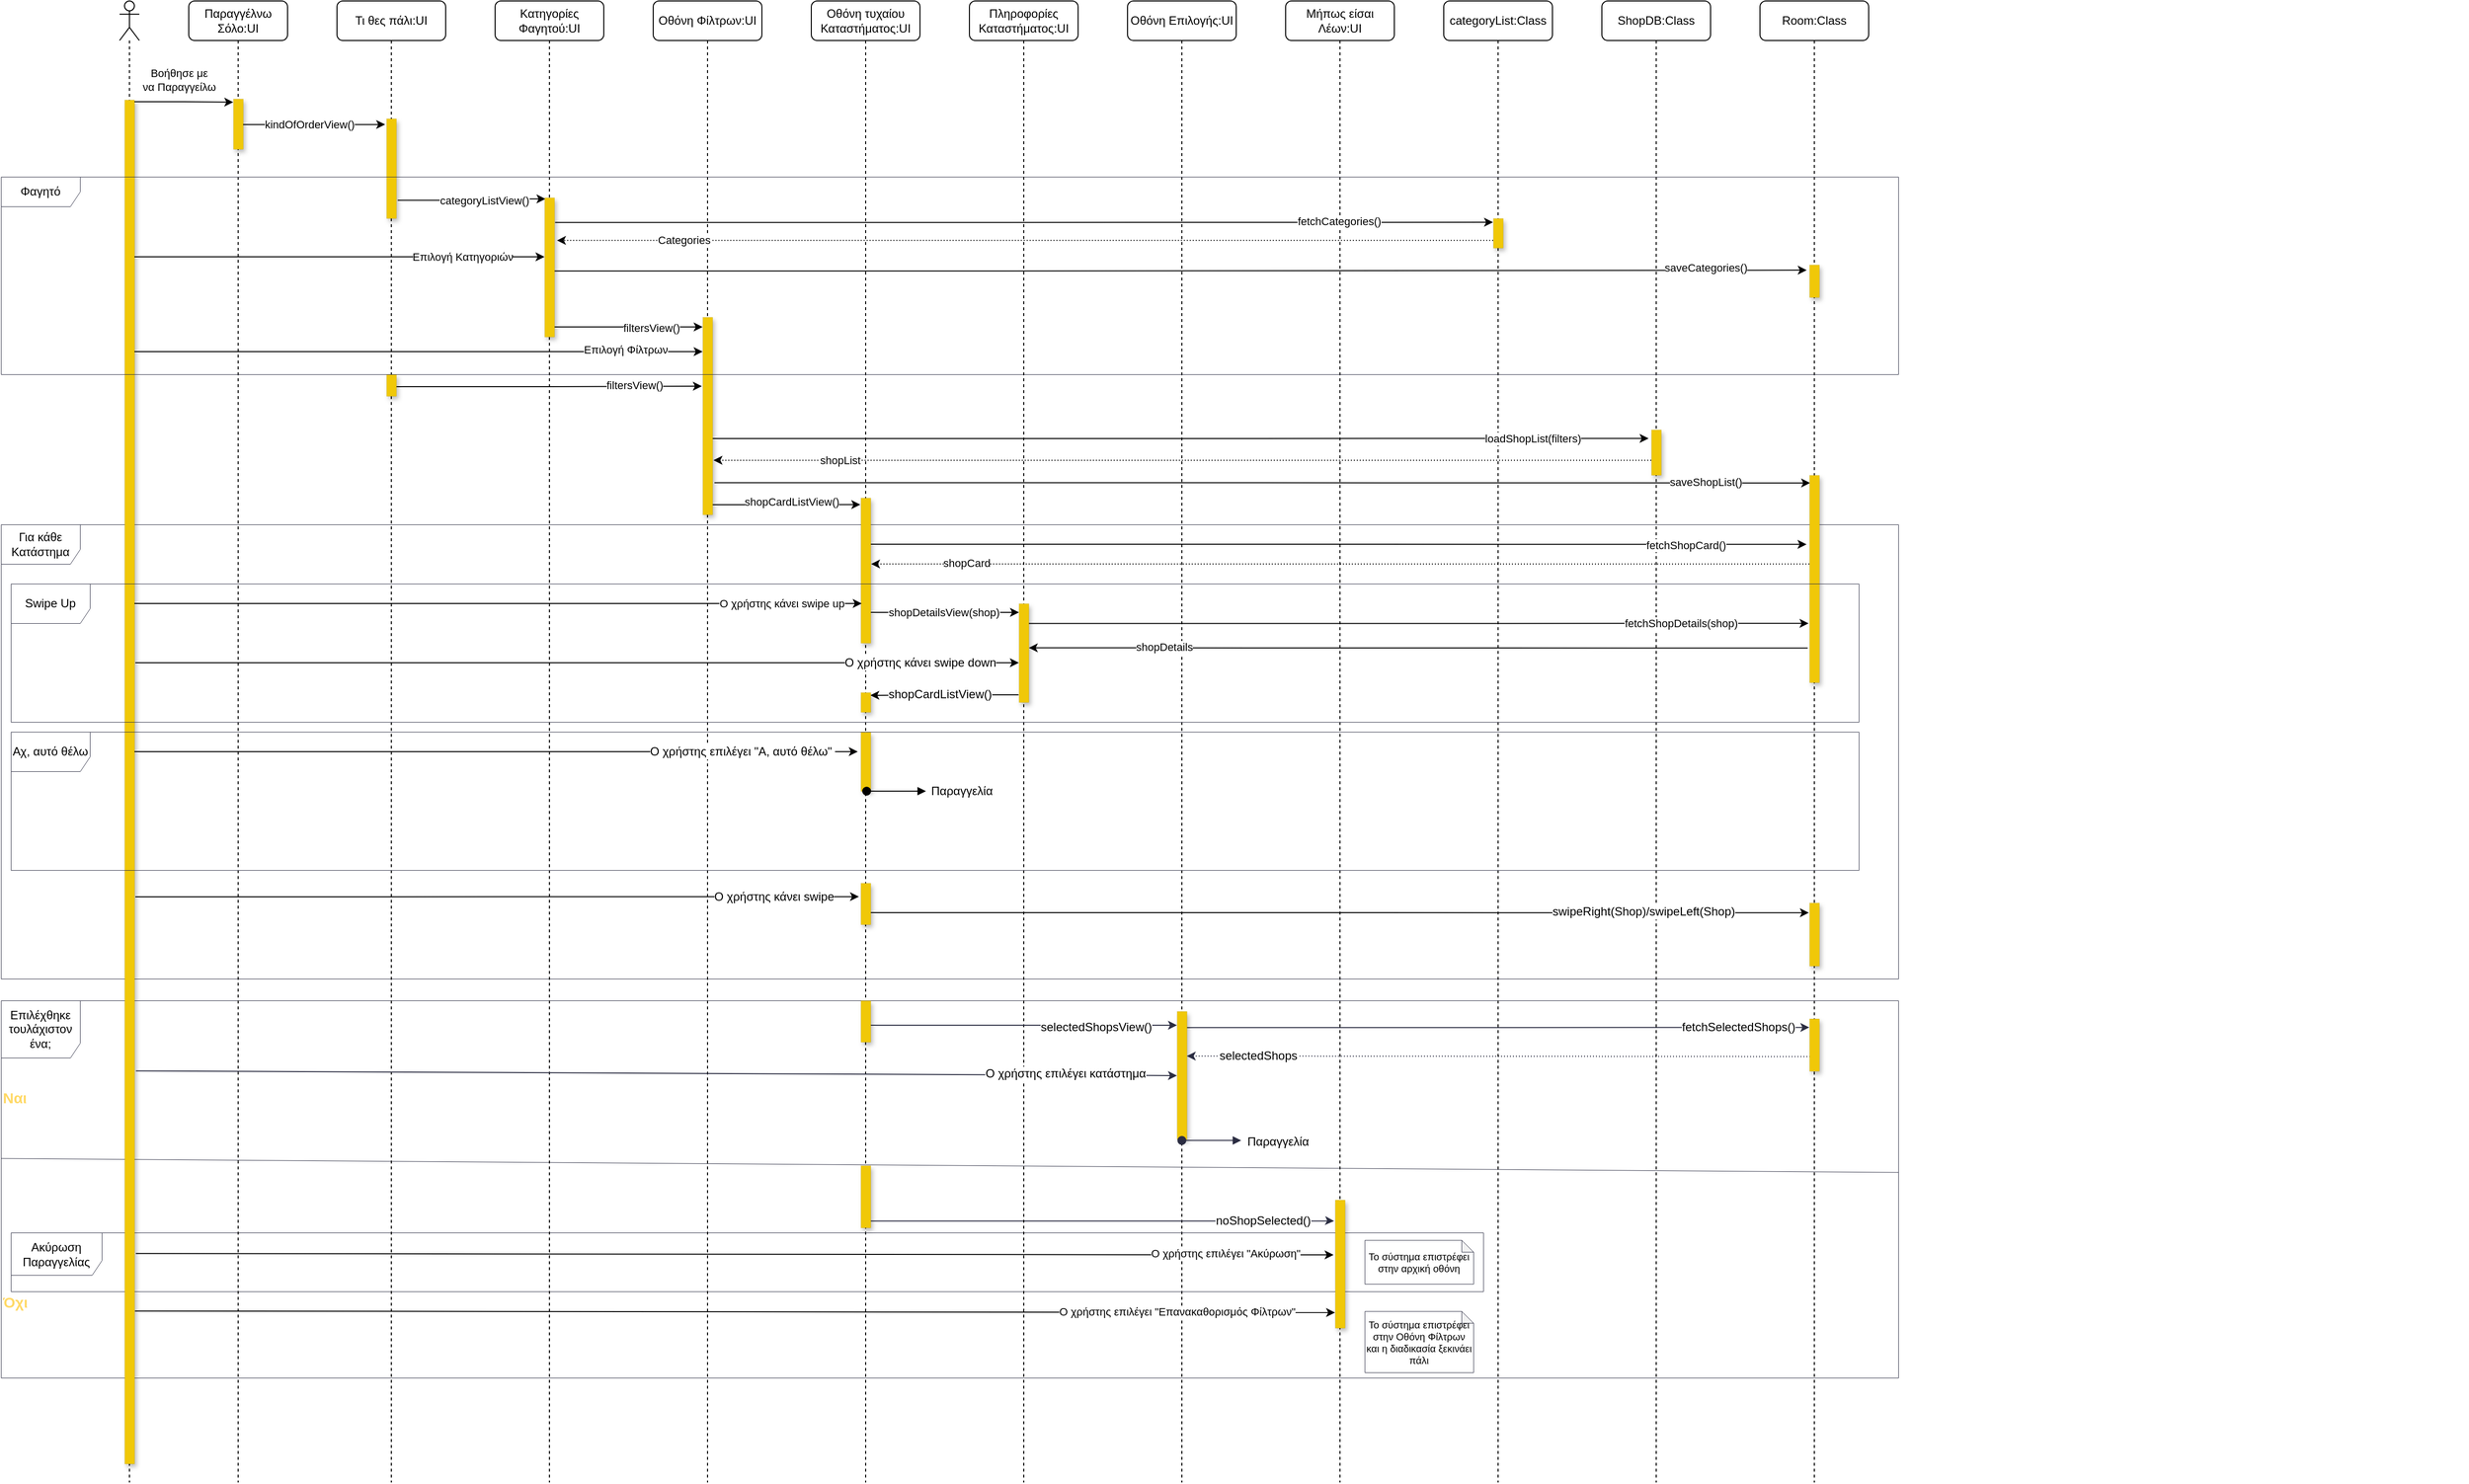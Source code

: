 <mxfile version="18.1.3" type="device"><diagram id="kgpKYQtTHZ0yAKxKKP6v" name="Page-1"><mxGraphModel dx="1171" dy="566" grid="1" gridSize="10" guides="1" tooltips="1" connect="1" arrows="1" fold="1" page="0" pageScale="1" pageWidth="850" pageHeight="1100" math="0" shadow="0"><root><mxCell id="0"/><mxCell id="1" parent="0"/><mxCell id="Ua4VirNBoADRk2DnbAxq-44" value="Μήπως είσαι Λέων:UI" style="shape=umlLifeline;perimeter=lifelinePerimeter;whiteSpace=wrap;html=1;container=0;collapsible=0;recursiveResize=0;outlineConnect=0;glass=0;rounded=1;" parent="1" vertex="1"><mxGeometry x="1180" y="80" width="110" height="1500" as="geometry"/></mxCell><mxCell id="OkDqNOLuwWb2Atm8ZIA1-3" value="Οθόνη τυχαίου Καταστήματος:UI" style="shape=umlLifeline;perimeter=lifelinePerimeter;whiteSpace=wrap;html=1;container=0;collapsible=0;recursiveResize=0;outlineConnect=0;glass=0;rounded=1;" parent="1" vertex="1"><mxGeometry x="700" y="80" width="110" height="1500" as="geometry"/></mxCell><mxCell id="Me9sqen5HOb_D6WBRzDH-9" value="Room:Class" style="shape=umlLifeline;perimeter=lifelinePerimeter;whiteSpace=wrap;html=1;container=0;collapsible=0;recursiveResize=0;outlineConnect=0;glass=0;rounded=1;" parent="1" vertex="1"><mxGeometry x="1660" y="80" width="110" height="1500" as="geometry"/></mxCell><mxCell id="Ua4VirNBoADRk2DnbAxq-3" value="Για κάθε Κατάστημα" style="shape=umlFrame;whiteSpace=wrap;html=1;width=80;height=40;strokeWidth=0.5;strokeColor=#2B2D42;" parent="1" vertex="1"><mxGeometry x="-120" y="610" width="1920" height="460" as="geometry"/></mxCell><mxCell id="Ua4VirNBoADRk2DnbAxq-43" value="Οθόνη Επιλογής:UI" style="shape=umlLifeline;perimeter=lifelinePerimeter;whiteSpace=wrap;html=1;container=0;collapsible=0;recursiveResize=0;outlineConnect=0;glass=0;rounded=1;" parent="1" vertex="1"><mxGeometry x="1020" y="80" width="110" height="1500" as="geometry"/></mxCell><mxCell id="Ua4VirNBoADRk2DnbAxq-39" value="" style="group" parent="1" vertex="1" connectable="0"><mxGeometry x="-120" y="1092" width="2496" height="382" as="geometry"/></mxCell><mxCell id="Ua4VirNBoADRk2DnbAxq-37" value="Επιλέχθηκε τουλάχιστον ένα;" style="shape=umlFrame;whiteSpace=wrap;html=1;width=80;height=58;strokeWidth=0.5;strokeColor=#2B2D42;" parent="Ua4VirNBoADRk2DnbAxq-39" vertex="1"><mxGeometry width="1920" height="382" as="geometry"/></mxCell><mxCell id="Ua4VirNBoADRk2DnbAxq-64" value="Ακύρωση Παραγγελίας" style="shape=umlFrame;whiteSpace=wrap;html=1;width=92;height=43;strokeWidth=0.5;strokeColor=#2B2D42;" parent="Ua4VirNBoADRk2DnbAxq-39" vertex="1"><mxGeometry x="10" y="235" width="1490" height="59.52" as="geometry"/></mxCell><mxCell id="Ua4VirNBoADRk2DnbAxq-38" value="" style="endArrow=none;html=1;rounded=0;fontSize=12;exitX=0;exitY=0.418;exitDx=0;exitDy=0;exitPerimeter=0;strokeWidth=0.5;strokeColor=#2B2D42;entryX=1;entryY=0.455;entryDx=0;entryDy=0;entryPerimeter=0;edgeStyle=orthogonalEdgeStyle;" parent="Ua4VirNBoADRk2DnbAxq-39" source="Ua4VirNBoADRk2DnbAxq-37" target="Ua4VirNBoADRk2DnbAxq-37" edge="1"><mxGeometry width="50" height="50" relative="1" as="geometry"><mxPoint x="923.544" y="-1.661" as="sourcePoint"/><mxPoint x="1920" y="189.339" as="targetPoint"/></mxGeometry></mxCell><mxCell id="Ua4VirNBoADRk2DnbAxq-40" value="Ναι" style="text;html=1;align=left;verticalAlign=middle;resizable=0;points=[];autosize=1;strokeColor=none;fillColor=none;fontSize=15;fontStyle=1;fontColor=#FFD966;" parent="Ua4VirNBoADRk2DnbAxq-39" vertex="1"><mxGeometry x="0.002" y="88.001" width="40" height="20" as="geometry"/></mxCell><mxCell id="Ua4VirNBoADRk2DnbAxq-41" value="Όχι" style="text;html=1;align=left;verticalAlign=middle;resizable=0;points=[];autosize=1;strokeColor=none;fillColor=none;fontSize=15;fontStyle=1;fontColor=#FFD966;" parent="Ua4VirNBoADRk2DnbAxq-39" vertex="1"><mxGeometry x="0.002" y="294.52" width="40" height="20" as="geometry"/></mxCell><mxCell id="Ua4VirNBoADRk2DnbAxq-51" style="edgeStyle=orthogonalEdgeStyle;rounded=0;orthogonalLoop=1;jettySize=auto;html=1;entryX=-0.008;entryY=0.168;entryDx=0;entryDy=0;entryPerimeter=0;fontSize=12;fontColor=#000000;strokeColor=#2B2D42;strokeWidth=1;" parent="Ua4VirNBoADRk2DnbAxq-39" source="Ua4VirNBoADRk2DnbAxq-46" target="Ua4VirNBoADRk2DnbAxq-50" edge="1"><mxGeometry relative="1" as="geometry"><Array as="points"><mxPoint x="1356" y="27.404"/><mxPoint x="1356" y="27.404"/></Array></mxGeometry></mxCell><mxCell id="Ua4VirNBoADRk2DnbAxq-52" value="fetchSelectedShops()" style="edgeLabel;html=1;align=center;verticalAlign=middle;resizable=0;points=[];fontSize=12;fontColor=#000000;" parent="Ua4VirNBoADRk2DnbAxq-51" vertex="1" connectable="0"><mxGeometry x="0.701" relative="1" as="geometry"><mxPoint x="22" as="offset"/></mxGeometry></mxCell><mxCell id="Ua4VirNBoADRk2DnbAxq-46" value="" style="html=1;points=[];perimeter=orthogonalPerimeter;fillColor=#F0C808;strokeColor=default;shadow=1;dashed=1;dashPattern=1 4;strokeWidth=0;" parent="Ua4VirNBoADRk2DnbAxq-39" vertex="1"><mxGeometry x="1190" y="10.799" width="10" height="129.764" as="geometry"/></mxCell><mxCell id="Ua4VirNBoADRk2DnbAxq-53" style="edgeStyle=orthogonalEdgeStyle;rounded=0;orthogonalLoop=1;jettySize=auto;html=1;fontSize=12;fontColor=#000000;strokeColor=#2B2D42;strokeWidth=1;dashed=1;dashPattern=1 2;exitX=0.1;exitY=0.724;exitDx=0;exitDy=0;exitPerimeter=0;" parent="Ua4VirNBoADRk2DnbAxq-39" source="Ua4VirNBoADRk2DnbAxq-50" edge="1"><mxGeometry relative="1" as="geometry"><mxPoint x="1200" y="56.225" as="targetPoint"/><Array as="points"><mxPoint x="1200" y="56.225"/></Array></mxGeometry></mxCell><mxCell id="Ua4VirNBoADRk2DnbAxq-54" value="selectedShops" style="edgeLabel;html=1;align=center;verticalAlign=middle;resizable=0;points=[];fontSize=12;fontColor=#000000;" parent="Ua4VirNBoADRk2DnbAxq-53" vertex="1" connectable="0"><mxGeometry x="0.826" relative="1" as="geometry"><mxPoint x="17" as="offset"/></mxGeometry></mxCell><mxCell id="Ua4VirNBoADRk2DnbAxq-50" value="" style="html=1;points=[];perimeter=orthogonalPerimeter;fillColor=#F0C808;strokeColor=default;shadow=1;dashed=1;dashPattern=1 4;strokeWidth=0;" parent="Ua4VirNBoADRk2DnbAxq-39" vertex="1"><mxGeometry x="1830" y="18.27" width="10" height="53.148" as="geometry"/></mxCell><mxCell id="Ua4VirNBoADRk2DnbAxq-57" value="Παραγγελία" style="html=1;verticalAlign=bottom;startArrow=oval;startFill=1;endArrow=block;startSize=8;rounded=0;fontSize=12;fontColor=#000000;strokeColor=#2B2D42;strokeWidth=1;" parent="Ua4VirNBoADRk2DnbAxq-39" edge="1"><mxGeometry x="1" y="-38" width="60" relative="1" as="geometry"><mxPoint x="1195" y="141.674" as="sourcePoint"/><mxPoint x="1255" y="141.674" as="targetPoint"/><mxPoint x="37" y="-28" as="offset"/></mxGeometry></mxCell><mxCell id="Ua4VirNBoADRk2DnbAxq-62" style="edgeStyle=orthogonalEdgeStyle;rounded=0;orthogonalLoop=1;jettySize=auto;html=1;fontSize=12;fontColor=#000000;strokeColor=#2B2D42;strokeWidth=1;" parent="Ua4VirNBoADRk2DnbAxq-39" source="Ua4VirNBoADRk2DnbAxq-60" edge="1"><mxGeometry relative="1" as="geometry"><mxPoint x="1349" y="223.247" as="targetPoint"/><Array as="points"><mxPoint x="1348" y="223.247"/></Array></mxGeometry></mxCell><mxCell id="Ua4VirNBoADRk2DnbAxq-63" value="noShopSelected()" style="edgeLabel;html=1;align=center;verticalAlign=middle;resizable=0;points=[];fontSize=12;fontColor=#000000;" parent="Ua4VirNBoADRk2DnbAxq-62" vertex="1" connectable="0"><mxGeometry x="0.692" relative="1" as="geometry"><mxPoint as="offset"/></mxGeometry></mxCell><mxCell id="Ua4VirNBoADRk2DnbAxq-60" value="" style="html=1;points=[];perimeter=orthogonalPerimeter;fillColor=#F0C808;strokeColor=default;shadow=1;dashed=1;dashPattern=1 4;strokeWidth=0;" parent="Ua4VirNBoADRk2DnbAxq-39" vertex="1"><mxGeometry x="870" y="167.02" width="10" height="62.98" as="geometry"/></mxCell><mxCell id="Ua4VirNBoADRk2DnbAxq-61" value="" style="html=1;points=[];perimeter=orthogonalPerimeter;fillColor=#F0C808;strokeColor=default;shadow=1;dashed=1;dashPattern=1 4;strokeWidth=0;" parent="Ua4VirNBoADRk2DnbAxq-39" vertex="1"><mxGeometry x="1350" y="201.749" width="10" height="129.764" as="geometry"/></mxCell><mxCell id="-zX8T2e-kUgX0ElYL0ca-3" value="&lt;font color=&quot;#000000&quot;&gt;Το σύστημα επιστρέφει στην αρχική οθόνη&lt;/font&gt;" style="shape=note;whiteSpace=wrap;html=1;backgroundOutline=1;darkOpacity=0.05;fontSize=10;fontColor=#F0C808;strokeColor=#2B2D42;strokeWidth=0.5;size=12;" vertex="1" parent="Ua4VirNBoADRk2DnbAxq-39"><mxGeometry x="1380" y="242.55" width="110" height="44.43" as="geometry"/></mxCell><mxCell id="-zX8T2e-kUgX0ElYL0ca-4" value="" style="endArrow=classic;html=1;rounded=0;exitX=1.06;exitY=0.888;exitDx=0;exitDy=0;exitPerimeter=0;entryX=-0.15;entryY=0.538;entryDx=0;entryDy=0;entryPerimeter=0;" edge="1" parent="Ua4VirNBoADRk2DnbAxq-39" source="amxis_Cv2NTNQZA-Zm_J-3"><mxGeometry width="50" height="50" relative="1" as="geometry"><mxPoint x="138" y="314.516" as="sourcePoint"/><mxPoint x="1350" y="315.942" as="targetPoint"/></mxGeometry></mxCell><mxCell id="-zX8T2e-kUgX0ElYL0ca-5" value="Ο χρήστης επιλέγει &quot;Επανακαθορισμός Φίλτρων&quot;" style="edgeLabel;html=1;align=center;verticalAlign=middle;resizable=0;points=[];" vertex="1" connectable="0" parent="-zX8T2e-kUgX0ElYL0ca-4"><mxGeometry x="0.81" y="2" relative="1" as="geometry"><mxPoint x="-45" y="1" as="offset"/></mxGeometry></mxCell><mxCell id="-zX8T2e-kUgX0ElYL0ca-6" value="&lt;font color=&quot;#000000&quot;&gt;Το σύστημα επιστρέφει στην Οθόνη Φίλτρων και η διαδικασία ξεκινάει πάλι&lt;/font&gt;" style="shape=note;whiteSpace=wrap;html=1;backgroundOutline=1;darkOpacity=0.05;fontSize=10;fontColor=#F0C808;strokeColor=#2B2D42;strokeWidth=0.5;size=12;" vertex="1" parent="Ua4VirNBoADRk2DnbAxq-39"><mxGeometry x="1380" y="314.52" width="110" height="62" as="geometry"/></mxCell><mxCell id="dVP5XHTWbVvh-FosjpwK-11" value="Τι θες πάλι:UI" style="shape=umlLifeline;perimeter=lifelinePerimeter;whiteSpace=wrap;html=1;container=0;collapsible=0;recursiveResize=0;outlineConnect=0;glass=0;rounded=1;" parent="1" vertex="1"><mxGeometry x="220" y="80" width="110" height="1500" as="geometry"/></mxCell><mxCell id="amxis_Cv2NTNQZA-Zm_J-2" value="" style="shape=umlLifeline;participant=umlActor;perimeter=lifelinePerimeter;whiteSpace=wrap;html=1;container=1;collapsible=0;recursiveResize=0;verticalAlign=top;spacingTop=36;outlineConnect=0;" parent="1" vertex="1"><mxGeometry y="80" width="20" height="1500" as="geometry"/></mxCell><mxCell id="amxis_Cv2NTNQZA-Zm_J-3" value="" style="points=[];perimeter=orthogonalPerimeter;rounded=0;shadow=1;strokeWidth=0;fillColor=#F0C808;strokeColor=default;dashed=1;dashPattern=1 4;" parent="amxis_Cv2NTNQZA-Zm_J-2" vertex="1"><mxGeometry x="5" y="100" width="10" height="1381" as="geometry"/></mxCell><mxCell id="amxis_Cv2NTNQZA-Zm_J-4" value="Παραγγέλνω Σόλο:UI" style="shape=umlLifeline;perimeter=lifelinePerimeter;whiteSpace=wrap;html=1;container=1;collapsible=0;recursiveResize=0;outlineConnect=0;glass=0;rounded=1;" parent="1" vertex="1"><mxGeometry x="70" y="80" width="100" height="1500" as="geometry"/></mxCell><mxCell id="amxis_Cv2NTNQZA-Zm_J-5" value="" style="html=1;points=[];perimeter=orthogonalPerimeter;fillColor=#F0C808;strokeColor=default;shadow=1;dashed=1;dashPattern=1 4;strokeWidth=0;" parent="amxis_Cv2NTNQZA-Zm_J-4" vertex="1"><mxGeometry x="45" y="99" width="10" height="51" as="geometry"/></mxCell><mxCell id="Ua4VirNBoADRk2DnbAxq-29" style="edgeStyle=orthogonalEdgeStyle;rounded=0;orthogonalLoop=1;jettySize=auto;html=1;fontSize=12;entryX=-0.18;entryY=0.329;entryDx=0;entryDy=0;entryPerimeter=0;" parent="amxis_Cv2NTNQZA-Zm_J-4" target="Ua4VirNBoADRk2DnbAxq-28" edge="1"><mxGeometry relative="1" as="geometry"><mxPoint x="-54" y="907" as="sourcePoint"/><mxPoint x="682" y="907" as="targetPoint"/><Array as="points"><mxPoint x="-50" y="907"/></Array></mxGeometry></mxCell><mxCell id="Ua4VirNBoADRk2DnbAxq-30" value="Ο χρήστης κάνει swipe" style="edgeLabel;html=1;align=center;verticalAlign=middle;resizable=0;points=[];fontSize=12;" parent="Ua4VirNBoADRk2DnbAxq-29" vertex="1" connectable="0"><mxGeometry x="0.766" y="2" relative="1" as="geometry"><mxPoint x="-1" y="2" as="offset"/></mxGeometry></mxCell><mxCell id="amxis_Cv2NTNQZA-Zm_J-13" value="Κατηγορίες Φαγητού:UI" style="shape=umlLifeline;perimeter=lifelinePerimeter;whiteSpace=wrap;html=1;container=0;collapsible=0;recursiveResize=0;outlineConnect=0;glass=0;rounded=1;" parent="1" vertex="1"><mxGeometry x="380" y="80" width="110" height="1500" as="geometry"/></mxCell><mxCell id="amxis_Cv2NTNQZA-Zm_J-14" style="edgeStyle=elbowEdgeStyle;rounded=0;orthogonalLoop=1;jettySize=auto;html=1;entryX=0.004;entryY=0.068;entryDx=0;entryDy=0;entryPerimeter=0;" parent="1" target="amxis_Cv2NTNQZA-Zm_J-5" edge="1"><mxGeometry relative="1" as="geometry"><mxPoint x="15" y="182" as="sourcePoint"/><mxPoint x="110" y="180" as="targetPoint"/></mxGeometry></mxCell><mxCell id="dVP5XHTWbVvh-FosjpwK-1" value="Βοήθησε με &lt;br&gt;να Παραγγείλω" style="edgeLabel;html=1;align=center;verticalAlign=middle;resizable=0;points=[];" parent="amxis_Cv2NTNQZA-Zm_J-14" vertex="1" connectable="0"><mxGeometry x="-0.143" y="2" relative="1" as="geometry"><mxPoint x="2" y="-20" as="offset"/></mxGeometry></mxCell><mxCell id="dVP5XHTWbVvh-FosjpwK-12" value="ShopDB:Class" style="shape=umlLifeline;perimeter=lifelinePerimeter;whiteSpace=wrap;html=1;container=0;collapsible=0;recursiveResize=0;outlineConnect=0;glass=0;rounded=1;" parent="1" vertex="1"><mxGeometry x="1500" y="80" width="110" height="1500" as="geometry"/></mxCell><mxCell id="qp3Bz1fAtymmdqkeNEqA-2" style="edgeStyle=orthogonalEdgeStyle;rounded=0;orthogonalLoop=1;jettySize=auto;html=1;entryX=0.1;entryY=0.01;entryDx=0;entryDy=0;entryPerimeter=0;exitX=1.146;exitY=0.819;exitDx=0;exitDy=0;exitPerimeter=0;" parent="1" source="-aUyFrhkzQqvcFcBfX2K-1" target="qp3Bz1fAtymmdqkeNEqA-1" edge="1"><mxGeometry relative="1" as="geometry"><Array as="points"/></mxGeometry></mxCell><mxCell id="qp3Bz1fAtymmdqkeNEqA-4" value="categoryListView()" style="edgeLabel;html=1;align=center;verticalAlign=middle;resizable=0;points=[];" parent="qp3Bz1fAtymmdqkeNEqA-2" vertex="1" connectable="0"><mxGeometry x="-0.147" y="2" relative="1" as="geometry"><mxPoint x="23" y="2" as="offset"/></mxGeometry></mxCell><mxCell id="-aUyFrhkzQqvcFcBfX2K-1" value="" style="html=1;points=[];perimeter=orthogonalPerimeter;fillColor=#F0C808;strokeColor=default;shadow=1;dashed=1;dashPattern=1 4;strokeWidth=0;" parent="1" vertex="1"><mxGeometry x="270" y="199" width="10" height="101" as="geometry"/></mxCell><mxCell id="-aUyFrhkzQqvcFcBfX2K-2" style="edgeStyle=orthogonalEdgeStyle;rounded=0;orthogonalLoop=1;jettySize=auto;html=1;entryX=-0.127;entryY=0.06;entryDx=0;entryDy=0;entryPerimeter=0;" parent="1" source="amxis_Cv2NTNQZA-Zm_J-5" target="-aUyFrhkzQqvcFcBfX2K-1" edge="1"><mxGeometry relative="1" as="geometry"><Array as="points"><mxPoint x="198" y="205"/></Array></mxGeometry></mxCell><mxCell id="-aUyFrhkzQqvcFcBfX2K-3" value="kindOfOrderView()" style="edgeLabel;html=1;align=center;verticalAlign=middle;resizable=0;points=[];" parent="-aUyFrhkzQqvcFcBfX2K-2" vertex="1" connectable="0"><mxGeometry x="-0.129" relative="1" as="geometry"><mxPoint x="4" as="offset"/></mxGeometry></mxCell><mxCell id="OkDqNOLuwWb2Atm8ZIA1-2" value="Οθόνη Φίλτρων:UI" style="shape=umlLifeline;perimeter=lifelinePerimeter;whiteSpace=wrap;html=1;container=0;collapsible=0;recursiveResize=0;outlineConnect=0;glass=0;rounded=1;" parent="1" vertex="1"><mxGeometry x="540" y="80" width="110" height="1500" as="geometry"/></mxCell><mxCell id="qp3Bz1fAtymmdqkeNEqA-7" style="edgeStyle=orthogonalEdgeStyle;rounded=0;orthogonalLoop=1;jettySize=auto;html=1;exitX=1.078;exitY=0.179;exitDx=0;exitDy=0;exitPerimeter=0;entryX=-0.017;entryY=0.135;entryDx=0;entryDy=0;entryPerimeter=0;" parent="1" source="qp3Bz1fAtymmdqkeNEqA-1" target="qp3Bz1fAtymmdqkeNEqA-6" edge="1"><mxGeometry relative="1" as="geometry"><mxPoint x="909" y="305" as="targetPoint"/><Array as="points"><mxPoint x="900" y="304"/></Array></mxGeometry></mxCell><mxCell id="qp3Bz1fAtymmdqkeNEqA-8" value="fetchCategories()" style="edgeLabel;html=1;align=center;verticalAlign=middle;resizable=0;points=[];" parent="qp3Bz1fAtymmdqkeNEqA-7" vertex="1" connectable="0"><mxGeometry x="0.67" y="1" relative="1" as="geometry"><mxPoint as="offset"/></mxGeometry></mxCell><mxCell id="qp3Bz1fAtymmdqkeNEqA-16" style="edgeStyle=orthogonalEdgeStyle;rounded=0;orthogonalLoop=1;jettySize=auto;html=1;entryX=-0.272;entryY=0.168;entryDx=0;entryDy=0;entryPerimeter=0;" parent="1" target="qp3Bz1fAtymmdqkeNEqA-15" edge="1"><mxGeometry relative="1" as="geometry"><mxPoint x="440" y="353.385" as="sourcePoint"/><mxPoint x="1230.23" y="353.43" as="targetPoint"/><Array as="points"><mxPoint x="835" y="353"/></Array></mxGeometry></mxCell><mxCell id="qp3Bz1fAtymmdqkeNEqA-17" value="saveCategories()" style="edgeLabel;html=1;align=center;verticalAlign=middle;resizable=0;points=[];" parent="qp3Bz1fAtymmdqkeNEqA-16" vertex="1" connectable="0"><mxGeometry x="0.728" y="1" relative="1" as="geometry"><mxPoint x="70" y="-2" as="offset"/></mxGeometry></mxCell><mxCell id="qp3Bz1fAtymmdqkeNEqA-20" style="edgeStyle=orthogonalEdgeStyle;rounded=0;orthogonalLoop=1;jettySize=auto;html=1;" parent="1" source="qp3Bz1fAtymmdqkeNEqA-1" edge="1"><mxGeometry relative="1" as="geometry"><mxPoint x="590" y="410" as="targetPoint"/><Array as="points"><mxPoint x="590" y="410"/></Array></mxGeometry></mxCell><mxCell id="qp3Bz1fAtymmdqkeNEqA-21" value="filtersView()" style="edgeLabel;html=1;align=center;verticalAlign=middle;resizable=0;points=[];" parent="qp3Bz1fAtymmdqkeNEqA-20" vertex="1" connectable="0"><mxGeometry x="0.299" y="-1" relative="1" as="geometry"><mxPoint as="offset"/></mxGeometry></mxCell><mxCell id="qp3Bz1fAtymmdqkeNEqA-1" value="" style="html=1;points=[];perimeter=orthogonalPerimeter;fillColor=#F0C808;strokeColor=default;shadow=1;dashed=1;dashPattern=1 4;strokeWidth=0;" parent="1" vertex="1"><mxGeometry x="430" y="279" width="10" height="141" as="geometry"/></mxCell><mxCell id="qp3Bz1fAtymmdqkeNEqA-5" value="categoryList:Class" style="shape=umlLifeline;perimeter=lifelinePerimeter;whiteSpace=wrap;html=1;container=0;collapsible=0;recursiveResize=0;outlineConnect=0;glass=0;rounded=1;" parent="1" vertex="1"><mxGeometry x="1340" y="80" width="110" height="1500" as="geometry"/></mxCell><mxCell id="qp3Bz1fAtymmdqkeNEqA-9" style="edgeStyle=orthogonalEdgeStyle;rounded=0;orthogonalLoop=1;jettySize=auto;html=1;entryX=1.263;entryY=0.308;entryDx=0;entryDy=0;entryPerimeter=0;dashed=1;dashPattern=1 2;" parent="1" source="qp3Bz1fAtymmdqkeNEqA-6" target="qp3Bz1fAtymmdqkeNEqA-1" edge="1"><mxGeometry relative="1" as="geometry"><Array as="points"><mxPoint x="800" y="322"/></Array></mxGeometry></mxCell><mxCell id="qp3Bz1fAtymmdqkeNEqA-10" value="Categories" style="edgeLabel;html=1;align=center;verticalAlign=middle;resizable=0;points=[];" parent="qp3Bz1fAtymmdqkeNEqA-9" vertex="1" connectable="0"><mxGeometry x="0.652" y="-1" relative="1" as="geometry"><mxPoint x="-37" as="offset"/></mxGeometry></mxCell><mxCell id="qp3Bz1fAtymmdqkeNEqA-6" value="" style="html=1;points=[];perimeter=orthogonalPerimeter;fillColor=#F0C808;strokeColor=default;shadow=1;dashed=1;dashPattern=1 4;strokeWidth=0;" parent="1" vertex="1"><mxGeometry x="1390" y="300" width="10" height="30" as="geometry"/></mxCell><mxCell id="qp3Bz1fAtymmdqkeNEqA-11" style="edgeStyle=orthogonalEdgeStyle;rounded=0;orthogonalLoop=1;jettySize=auto;html=1;" parent="1" source="amxis_Cv2NTNQZA-Zm_J-3" edge="1"><mxGeometry relative="1" as="geometry"><mxPoint x="430" y="339" as="targetPoint"/><Array as="points"><mxPoint x="120" y="339"/><mxPoint x="120" y="339"/></Array></mxGeometry></mxCell><mxCell id="qp3Bz1fAtymmdqkeNEqA-12" value="Επιλογή Κατηγοριών" style="edgeLabel;html=1;align=center;verticalAlign=middle;resizable=0;points=[];" parent="qp3Bz1fAtymmdqkeNEqA-11" vertex="1" connectable="0"><mxGeometry x="0.601" relative="1" as="geometry"><mxPoint as="offset"/></mxGeometry></mxCell><mxCell id="qp3Bz1fAtymmdqkeNEqA-15" value="" style="html=1;points=[];perimeter=orthogonalPerimeter;fillColor=#F0C808;strokeColor=default;shadow=1;dashed=1;dashPattern=1 4;strokeWidth=0;" parent="1" vertex="1"><mxGeometry x="1710" y="347" width="10" height="33" as="geometry"/></mxCell><mxCell id="qp3Bz1fAtymmdqkeNEqA-22" style="edgeStyle=orthogonalEdgeStyle;rounded=0;orthogonalLoop=1;jettySize=auto;html=1;entryX=-0.08;entryY=0.35;entryDx=0;entryDy=0;entryPerimeter=0;" parent="1" target="qp3Bz1fAtymmdqkeNEqA-19" edge="1"><mxGeometry relative="1" as="geometry"><mxPoint x="280" y="470.491" as="sourcePoint"/><mxPoint x="587.73" y="470.147" as="targetPoint"/><Array as="points"><mxPoint x="434" y="471"/></Array></mxGeometry></mxCell><mxCell id="qp3Bz1fAtymmdqkeNEqA-23" value="filtersView()" style="edgeLabel;html=1;align=center;verticalAlign=middle;resizable=0;points=[];" parent="qp3Bz1fAtymmdqkeNEqA-22" vertex="1" connectable="0"><mxGeometry x="0.559" y="1" relative="1" as="geometry"><mxPoint as="offset"/></mxGeometry></mxCell><mxCell id="qp3Bz1fAtymmdqkeNEqA-18" value="" style="html=1;points=[];perimeter=orthogonalPerimeter;fillColor=#F0C808;strokeColor=default;shadow=1;dashed=1;dashPattern=1 4;strokeWidth=0;" parent="1" vertex="1"><mxGeometry x="270" y="458" width="10" height="22" as="geometry"/></mxCell><mxCell id="qp3Bz1fAtymmdqkeNEqA-31" style="edgeStyle=orthogonalEdgeStyle;rounded=0;orthogonalLoop=1;jettySize=auto;html=1;entryX=-0.272;entryY=0.193;entryDx=0;entryDy=0;entryPerimeter=0;" parent="1" source="qp3Bz1fAtymmdqkeNEqA-19" target="qp3Bz1fAtymmdqkeNEqA-30" edge="1"><mxGeometry relative="1" as="geometry"><mxPoint x="1070" y="523" as="targetPoint"/><Array as="points"><mxPoint x="770" y="523"/><mxPoint x="770" y="523"/></Array></mxGeometry></mxCell><mxCell id="qp3Bz1fAtymmdqkeNEqA-32" value="loadShopList(filters)" style="edgeLabel;html=1;align=center;verticalAlign=middle;resizable=0;points=[];" parent="qp3Bz1fAtymmdqkeNEqA-31" vertex="1" connectable="0"><mxGeometry x="0.686" y="-1" relative="1" as="geometry"><mxPoint x="31" y="-1" as="offset"/></mxGeometry></mxCell><mxCell id="qp3Bz1fAtymmdqkeNEqA-35" style="edgeStyle=orthogonalEdgeStyle;rounded=0;orthogonalLoop=1;jettySize=auto;html=1;entryX=0.075;entryY=0.038;entryDx=0;entryDy=0;entryPerimeter=0;exitX=1.2;exitY=0.839;exitDx=0;exitDy=0;exitPerimeter=0;" parent="1" source="qp3Bz1fAtymmdqkeNEqA-19" target="qp3Bz1fAtymmdqkeNEqA-27" edge="1"><mxGeometry relative="1" as="geometry"><Array as="points"/><mxPoint x="1229" y="568" as="targetPoint"/></mxGeometry></mxCell><mxCell id="qp3Bz1fAtymmdqkeNEqA-36" value="saveShopList()" style="edgeLabel;html=1;align=center;verticalAlign=middle;resizable=0;points=[];" parent="qp3Bz1fAtymmdqkeNEqA-35" vertex="1" connectable="0"><mxGeometry x="0.689" y="-1" relative="1" as="geometry"><mxPoint x="66" y="-2" as="offset"/></mxGeometry></mxCell><mxCell id="qp3Bz1fAtymmdqkeNEqA-38" style="edgeStyle=orthogonalEdgeStyle;rounded=0;orthogonalLoop=1;jettySize=auto;html=1;entryX=-0.043;entryY=0.047;entryDx=0;entryDy=0;entryPerimeter=0;" parent="1" source="qp3Bz1fAtymmdqkeNEqA-19" target="qp3Bz1fAtymmdqkeNEqA-37" edge="1"><mxGeometry relative="1" as="geometry"><Array as="points"><mxPoint x="630" y="590"/><mxPoint x="630" y="590"/></Array></mxGeometry></mxCell><mxCell id="qp3Bz1fAtymmdqkeNEqA-39" value="shopCardListView()" style="edgeLabel;html=1;align=center;verticalAlign=middle;resizable=0;points=[];" parent="qp3Bz1fAtymmdqkeNEqA-38" vertex="1" connectable="0"><mxGeometry x="0.226" y="3" relative="1" as="geometry"><mxPoint x="-12" as="offset"/></mxGeometry></mxCell><mxCell id="qp3Bz1fAtymmdqkeNEqA-19" value="" style="html=1;points=[];perimeter=orthogonalPerimeter;fillColor=#F0C808;strokeColor=default;shadow=1;dashed=1;dashPattern=1 4;strokeWidth=0;" parent="1" vertex="1"><mxGeometry x="590" y="400" width="10" height="200" as="geometry"/></mxCell><mxCell id="qp3Bz1fAtymmdqkeNEqA-24" style="edgeStyle=orthogonalEdgeStyle;rounded=0;orthogonalLoop=1;jettySize=auto;html=1;" parent="1" source="amxis_Cv2NTNQZA-Zm_J-3" edge="1"><mxGeometry relative="1" as="geometry"><mxPoint x="590" y="435" as="targetPoint"/><Array as="points"><mxPoint x="589" y="435"/></Array></mxGeometry></mxCell><mxCell id="qp3Bz1fAtymmdqkeNEqA-25" value="Επιλογή Φίλτρων" style="edgeLabel;html=1;align=center;verticalAlign=middle;resizable=0;points=[];" parent="qp3Bz1fAtymmdqkeNEqA-24" vertex="1" connectable="0"><mxGeometry x="0.644" y="2" relative="1" as="geometry"><mxPoint x="24" as="offset"/></mxGeometry></mxCell><mxCell id="qp3Bz1fAtymmdqkeNEqA-42" style="edgeStyle=orthogonalEdgeStyle;rounded=0;orthogonalLoop=1;jettySize=auto;html=1;dashed=1;dashPattern=1 2;entryX=1.051;entryY=0.456;entryDx=0;entryDy=0;entryPerimeter=0;" parent="1" source="qp3Bz1fAtymmdqkeNEqA-27" target="qp3Bz1fAtymmdqkeNEqA-37" edge="1"><mxGeometry relative="1" as="geometry"><Array as="points"><mxPoint x="1280" y="650"/><mxPoint x="1280" y="650"/></Array><mxPoint x="760" y="630" as="targetPoint"/></mxGeometry></mxCell><mxCell id="qp3Bz1fAtymmdqkeNEqA-43" value="shopCard" style="edgeLabel;html=1;align=center;verticalAlign=middle;resizable=0;points=[];" parent="qp3Bz1fAtymmdqkeNEqA-42" vertex="1" connectable="0"><mxGeometry x="0.797" y="-1" relative="1" as="geometry"><mxPoint as="offset"/></mxGeometry></mxCell><mxCell id="Ua4VirNBoADRk2DnbAxq-16" style="edgeStyle=orthogonalEdgeStyle;rounded=0;orthogonalLoop=1;jettySize=auto;html=1;entryX=1.014;entryY=0.449;entryDx=0;entryDy=0;entryPerimeter=0;exitX=-0.17;exitY=0.834;exitDx=0;exitDy=0;exitPerimeter=0;" parent="1" source="qp3Bz1fAtymmdqkeNEqA-27" target="Ua4VirNBoADRk2DnbAxq-10" edge="1"><mxGeometry relative="1" as="geometry"><Array as="points"><mxPoint x="920" y="735"/></Array></mxGeometry></mxCell><mxCell id="Ua4VirNBoADRk2DnbAxq-17" value="shopDetails" style="edgeLabel;html=1;align=center;verticalAlign=middle;resizable=0;points=[];" parent="Ua4VirNBoADRk2DnbAxq-16" vertex="1" connectable="0"><mxGeometry x="0.65" y="1" relative="1" as="geometry"><mxPoint x="-1" y="-2" as="offset"/></mxGeometry></mxCell><mxCell id="qp3Bz1fAtymmdqkeNEqA-27" value="" style="html=1;points=[];perimeter=orthogonalPerimeter;fillColor=#F0C808;strokeColor=default;shadow=1;dashed=1;dashPattern=1 4;strokeWidth=0;" parent="1" vertex="1"><mxGeometry x="1710" y="560" width="10" height="210" as="geometry"/></mxCell><mxCell id="qp3Bz1fAtymmdqkeNEqA-33" style="edgeStyle=orthogonalEdgeStyle;rounded=0;orthogonalLoop=1;jettySize=auto;html=1;dashed=1;dashPattern=1 2;" parent="1" source="qp3Bz1fAtymmdqkeNEqA-30" edge="1"><mxGeometry relative="1" as="geometry"><mxPoint x="601" y="545" as="targetPoint"/><Array as="points"><mxPoint x="601" y="545"/></Array></mxGeometry></mxCell><mxCell id="qp3Bz1fAtymmdqkeNEqA-34" value="shopList" style="edgeLabel;html=1;align=center;verticalAlign=middle;resizable=0;points=[];" parent="qp3Bz1fAtymmdqkeNEqA-33" vertex="1" connectable="0"><mxGeometry x="0.731" relative="1" as="geometry"><mxPoint as="offset"/></mxGeometry></mxCell><mxCell id="qp3Bz1fAtymmdqkeNEqA-30" value="" style="html=1;points=[];perimeter=orthogonalPerimeter;fillColor=#F0C808;strokeColor=default;shadow=1;dashed=1;dashPattern=1 4;strokeWidth=0;" parent="1" vertex="1"><mxGeometry x="1550" y="514" width="10" height="46" as="geometry"/></mxCell><mxCell id="qp3Bz1fAtymmdqkeNEqA-40" style="edgeStyle=orthogonalEdgeStyle;rounded=0;orthogonalLoop=1;jettySize=auto;html=1;entryX=-0.291;entryY=0.334;entryDx=0;entryDy=0;entryPerimeter=0;" parent="1" source="qp3Bz1fAtymmdqkeNEqA-37" target="qp3Bz1fAtymmdqkeNEqA-27" edge="1"><mxGeometry relative="1" as="geometry"><mxPoint x="1390" y="630" as="targetPoint"/><Array as="points"><mxPoint x="1000" y="630"/><mxPoint x="1000" y="630"/></Array></mxGeometry></mxCell><mxCell id="qp3Bz1fAtymmdqkeNEqA-41" value="fetchShopCard()" style="edgeLabel;html=1;align=center;verticalAlign=middle;resizable=0;points=[];" parent="qp3Bz1fAtymmdqkeNEqA-40" vertex="1" connectable="0"><mxGeometry x="0.605" y="2" relative="1" as="geometry"><mxPoint x="65" y="3" as="offset"/></mxGeometry></mxCell><mxCell id="Ua4VirNBoADRk2DnbAxq-11" style="edgeStyle=orthogonalEdgeStyle;rounded=0;orthogonalLoop=1;jettySize=auto;html=1;entryX=0.014;entryY=0.09;entryDx=0;entryDy=0;entryPerimeter=0;exitX=0.923;exitY=0.789;exitDx=0;exitDy=0;exitPerimeter=0;" parent="1" source="qp3Bz1fAtymmdqkeNEqA-37" target="Ua4VirNBoADRk2DnbAxq-10" edge="1"><mxGeometry relative="1" as="geometry"><Array as="points"/></mxGeometry></mxCell><mxCell id="Ua4VirNBoADRk2DnbAxq-12" value="shopDetailsView(shop)" style="edgeLabel;html=1;align=center;verticalAlign=middle;resizable=0;points=[];" parent="Ua4VirNBoADRk2DnbAxq-11" vertex="1" connectable="0"><mxGeometry x="0.173" relative="1" as="geometry"><mxPoint x="-14" as="offset"/></mxGeometry></mxCell><mxCell id="qp3Bz1fAtymmdqkeNEqA-37" value="" style="html=1;points=[];perimeter=orthogonalPerimeter;fillColor=#F0C808;strokeColor=default;shadow=1;dashed=1;dashPattern=1 4;strokeWidth=0;" parent="1" vertex="1"><mxGeometry x="750" y="583" width="10" height="147" as="geometry"/></mxCell><mxCell id="Ua4VirNBoADRk2DnbAxq-6" style="edgeStyle=orthogonalEdgeStyle;rounded=0;orthogonalLoop=1;jettySize=auto;html=1;" parent="1" source="amxis_Cv2NTNQZA-Zm_J-3" edge="1"><mxGeometry relative="1" as="geometry"><mxPoint x="751" y="690" as="targetPoint"/><Array as="points"><mxPoint x="751" y="690"/></Array></mxGeometry></mxCell><mxCell id="Ua4VirNBoADRk2DnbAxq-7" value="Ο χρήστης κάνει swipe up" style="edgeLabel;html=1;align=center;verticalAlign=middle;resizable=0;points=[];" parent="Ua4VirNBoADRk2DnbAxq-6" vertex="1" connectable="0"><mxGeometry x="0.736" relative="1" as="geometry"><mxPoint x="16" as="offset"/></mxGeometry></mxCell><mxCell id="OkDqNOLuwWb2Atm8ZIA1-1" value="Φαγητό" style="shape=umlFrame;whiteSpace=wrap;html=1;width=80;height=30;strokeWidth=0.5;strokeColor=#2B2D42;" parent="1" vertex="1"><mxGeometry x="-120" y="258" width="1920" height="200" as="geometry"/></mxCell><mxCell id="Ua4VirNBoADRk2DnbAxq-9" value="Πληροφορίες Καταστήματος:UI" style="shape=umlLifeline;perimeter=lifelinePerimeter;whiteSpace=wrap;html=1;container=0;collapsible=0;recursiveResize=0;outlineConnect=0;glass=0;rounded=1;" parent="1" vertex="1"><mxGeometry x="860" y="80" width="110" height="1500" as="geometry"/></mxCell><mxCell id="Ua4VirNBoADRk2DnbAxq-14" style="edgeStyle=orthogonalEdgeStyle;rounded=0;orthogonalLoop=1;jettySize=auto;html=1;entryX=-0.088;entryY=0.715;entryDx=0;entryDy=0;entryPerimeter=0;" parent="1" source="Ua4VirNBoADRk2DnbAxq-10" target="qp3Bz1fAtymmdqkeNEqA-27" edge="1"><mxGeometry relative="1" as="geometry"><Array as="points"><mxPoint x="1389" y="710"/></Array></mxGeometry></mxCell><mxCell id="Ua4VirNBoADRk2DnbAxq-15" value="fetchShopDetails(shop)" style="edgeLabel;html=1;align=center;verticalAlign=middle;resizable=0;points=[];" parent="Ua4VirNBoADRk2DnbAxq-14" vertex="1" connectable="0"><mxGeometry x="0.668" relative="1" as="geometry"><mxPoint x="2" as="offset"/></mxGeometry></mxCell><mxCell id="Ua4VirNBoADRk2DnbAxq-22" style="edgeStyle=orthogonalEdgeStyle;rounded=0;orthogonalLoop=1;jettySize=auto;html=1;entryX=0.975;entryY=0.15;entryDx=0;entryDy=0;entryPerimeter=0;fontSize=12;exitX=-0.025;exitY=0.925;exitDx=0;exitDy=0;exitPerimeter=0;" parent="1" source="Ua4VirNBoADRk2DnbAxq-10" target="Ua4VirNBoADRk2DnbAxq-21" edge="1"><mxGeometry relative="1" as="geometry"/></mxCell><mxCell id="Ua4VirNBoADRk2DnbAxq-23" value="shopCardListView()" style="edgeLabel;html=1;align=center;verticalAlign=middle;resizable=0;points=[];fontSize=12;" parent="Ua4VirNBoADRk2DnbAxq-22" vertex="1" connectable="0"><mxGeometry x="0.256" y="-1" relative="1" as="geometry"><mxPoint x="14" as="offset"/></mxGeometry></mxCell><mxCell id="Ua4VirNBoADRk2DnbAxq-10" value="" style="html=1;points=[];perimeter=orthogonalPerimeter;fillColor=#F0C808;strokeColor=default;shadow=1;dashed=1;dashPattern=1 4;strokeWidth=0;" parent="1" vertex="1"><mxGeometry x="910" y="690" width="10" height="100" as="geometry"/></mxCell><mxCell id="Ua4VirNBoADRk2DnbAxq-19" style="edgeStyle=orthogonalEdgeStyle;rounded=0;orthogonalLoop=1;jettySize=auto;html=1;fontSize=12;" parent="1" edge="1"><mxGeometry relative="1" as="geometry"><mxPoint x="16" y="750" as="sourcePoint"/><mxPoint x="910" y="750" as="targetPoint"/><Array as="points"><mxPoint x="16" y="750"/></Array></mxGeometry></mxCell><mxCell id="Ua4VirNBoADRk2DnbAxq-20" value="Ο χρήστης κάνει swipe down" style="edgeLabel;html=1;align=center;verticalAlign=middle;resizable=0;points=[];fontSize=12;" parent="Ua4VirNBoADRk2DnbAxq-19" vertex="1" connectable="0"><mxGeometry x="0.776" relative="1" as="geometry"><mxPoint as="offset"/></mxGeometry></mxCell><mxCell id="Ua4VirNBoADRk2DnbAxq-21" value="" style="html=1;points=[];perimeter=orthogonalPerimeter;fillColor=#F0C808;strokeColor=default;shadow=1;dashed=1;dashPattern=1 4;strokeWidth=0;" parent="1" vertex="1"><mxGeometry x="750" y="780" width="10" height="20" as="geometry"/></mxCell><mxCell id="Ua4VirNBoADRk2DnbAxq-24" value="" style="html=1;points=[];perimeter=orthogonalPerimeter;fillColor=#F0C808;strokeColor=default;shadow=1;dashed=1;dashPattern=1 4;strokeWidth=0;" parent="1" vertex="1"><mxGeometry x="750" y="820" width="10" height="60" as="geometry"/></mxCell><mxCell id="Ua4VirNBoADRk2DnbAxq-25" style="edgeStyle=orthogonalEdgeStyle;rounded=0;orthogonalLoop=1;jettySize=auto;html=1;fontSize=12;" parent="1" edge="1"><mxGeometry relative="1" as="geometry"><mxPoint x="15" y="840" as="sourcePoint"/><mxPoint x="747" y="840" as="targetPoint"/><Array as="points"><mxPoint x="15" y="840"/><mxPoint x="747" y="840"/></Array></mxGeometry></mxCell><mxCell id="Ua4VirNBoADRk2DnbAxq-26" value="Ο χρήστης επιλέγει &quot;Α, αυτό θέλω&quot;&amp;nbsp;" style="edgeLabel;html=1;align=center;verticalAlign=middle;resizable=0;points=[];fontSize=12;" parent="Ua4VirNBoADRk2DnbAxq-25" vertex="1" connectable="0"><mxGeometry x="0.766" y="2" relative="1" as="geometry"><mxPoint x="-32" y="2" as="offset"/></mxGeometry></mxCell><mxCell id="Ua4VirNBoADRk2DnbAxq-27" value="Παραγγελία" style="html=1;verticalAlign=bottom;startArrow=oval;startFill=1;endArrow=block;startSize=8;rounded=0;fontSize=12;" parent="1" edge="1"><mxGeometry x="1" y="-37" width="60" relative="1" as="geometry"><mxPoint x="756" y="880" as="sourcePoint"/><mxPoint x="816" y="880" as="targetPoint"/><mxPoint x="36" y="-28" as="offset"/></mxGeometry></mxCell><mxCell id="Ua4VirNBoADRk2DnbAxq-32" style="edgeStyle=orthogonalEdgeStyle;rounded=0;orthogonalLoop=1;jettySize=auto;html=1;entryX=-0.053;entryY=0.158;entryDx=0;entryDy=0;entryPerimeter=0;fontSize=12;" parent="1" source="Ua4VirNBoADRk2DnbAxq-28" target="Ua4VirNBoADRk2DnbAxq-31" edge="1"><mxGeometry relative="1" as="geometry"><Array as="points"><mxPoint x="917" y="1003"/><mxPoint x="917" y="1003"/></Array></mxGeometry></mxCell><mxCell id="Ua4VirNBoADRk2DnbAxq-34" value="swipeRight(Shop)/swipeLeft(Shop)" style="edgeLabel;html=1;align=center;verticalAlign=middle;resizable=0;points=[];fontSize=12;" parent="Ua4VirNBoADRk2DnbAxq-32" vertex="1" connectable="0"><mxGeometry x="0.673" y="-1" relative="1" as="geometry"><mxPoint x="-12" y="-2" as="offset"/></mxGeometry></mxCell><mxCell id="Ua4VirNBoADRk2DnbAxq-28" value="" style="html=1;points=[];perimeter=orthogonalPerimeter;fillColor=#F0C808;strokeColor=default;shadow=1;dashed=1;dashPattern=1 4;strokeWidth=0;" parent="1" vertex="1"><mxGeometry x="750" y="973" width="10" height="42" as="geometry"/></mxCell><mxCell id="Ua4VirNBoADRk2DnbAxq-31" value="" style="html=1;points=[];perimeter=orthogonalPerimeter;fillColor=#F0C808;strokeColor=default;shadow=1;dashed=1;dashPattern=1 4;strokeWidth=0;" parent="1" vertex="1"><mxGeometry x="1710" y="993" width="10" height="64" as="geometry"/></mxCell><mxCell id="Ua4VirNBoADRk2DnbAxq-48" style="edgeStyle=orthogonalEdgeStyle;rounded=0;orthogonalLoop=1;jettySize=auto;html=1;fontSize=15;fontColor=#FFD966;strokeColor=#2B2D42;strokeWidth=1;" parent="1" source="Ua4VirNBoADRk2DnbAxq-45" edge="1"><mxGeometry relative="1" as="geometry"><mxPoint x="1070" y="1117" as="targetPoint"/><Array as="points"><mxPoint x="834" y="1117"/></Array></mxGeometry></mxCell><mxCell id="Ua4VirNBoADRk2DnbAxq-49" value="&lt;font color=&quot;#000000&quot;&gt;&lt;span style=&quot;font-size: 12px;&quot;&gt;selectedShopsView()&lt;/span&gt;&lt;/font&gt;" style="edgeLabel;html=1;align=center;verticalAlign=middle;resizable=0;points=[];fontSize=15;fontColor=#FFD966;" parent="Ua4VirNBoADRk2DnbAxq-48" vertex="1" connectable="0"><mxGeometry x="0.334" relative="1" as="geometry"><mxPoint x="21" as="offset"/></mxGeometry></mxCell><mxCell id="Ua4VirNBoADRk2DnbAxq-45" value="" style="html=1;points=[];perimeter=orthogonalPerimeter;fillColor=#F0C808;strokeColor=default;shadow=1;dashed=1;dashPattern=1 4;strokeWidth=0;" parent="1" vertex="1"><mxGeometry x="750" y="1092" width="10" height="42" as="geometry"/></mxCell><mxCell id="Ua4VirNBoADRk2DnbAxq-18" value="Αχ, αυτό θέλω" style="shape=umlFrame;whiteSpace=wrap;html=1;width=80;height=40;strokeWidth=0.5;strokeColor=#2B2D42;" parent="1" vertex="1"><mxGeometry x="-110" y="820" width="1870" height="140" as="geometry"/></mxCell><mxCell id="Ua4VirNBoADRk2DnbAxq-4" value="Swipe Up" style="shape=umlFrame;whiteSpace=wrap;html=1;width=80;height=40;strokeWidth=0.5;strokeColor=#2B2D42;" parent="1" vertex="1"><mxGeometry x="-110" y="670" width="1870" height="140" as="geometry"/></mxCell><mxCell id="Ua4VirNBoADRk2DnbAxq-55" value="" style="endArrow=classic;html=1;rounded=0;fontSize=12;fontColor=#000000;strokeColor=#2B2D42;strokeWidth=1;exitX=1.158;exitY=0.712;exitDx=0;exitDy=0;exitPerimeter=0;" parent="1" source="amxis_Cv2NTNQZA-Zm_J-3" edge="1"><mxGeometry width="50" height="50" relative="1" as="geometry"><mxPoint x="197" y="1338" as="sourcePoint"/><mxPoint x="1070" y="1168" as="targetPoint"/></mxGeometry></mxCell><mxCell id="Ua4VirNBoADRk2DnbAxq-56" value="Ο χρήστης επιλέγει κατάστημα" style="edgeLabel;html=1;align=center;verticalAlign=middle;resizable=0;points=[];fontSize=12;fontColor=#000000;" parent="Ua4VirNBoADRk2DnbAxq-55" vertex="1" connectable="0"><mxGeometry x="0.743" y="1" relative="1" as="geometry"><mxPoint x="22" y="-1" as="offset"/></mxGeometry></mxCell><mxCell id="-zX8T2e-kUgX0ElYL0ca-1" value="" style="endArrow=classic;html=1;rounded=0;exitX=1.15;exitY=0.856;exitDx=0;exitDy=0;exitPerimeter=0;entryX=-0.15;entryY=0.538;entryDx=0;entryDy=0;entryPerimeter=0;" edge="1" parent="1"><mxGeometry width="50" height="50" relative="1" as="geometry"><mxPoint x="16.5" y="1348.136" as="sourcePoint"/><mxPoint x="1228.5" y="1349.562" as="targetPoint"/></mxGeometry></mxCell><mxCell id="-zX8T2e-kUgX0ElYL0ca-2" value="Ο χρήστης επιλέγει &quot;Ακύρωση&quot;" style="edgeLabel;html=1;align=center;verticalAlign=middle;resizable=0;points=[];" vertex="1" connectable="0" parent="-zX8T2e-kUgX0ElYL0ca-1"><mxGeometry x="0.81" y="2" relative="1" as="geometry"><mxPoint x="5" as="offset"/></mxGeometry></mxCell></root></mxGraphModel></diagram></mxfile>